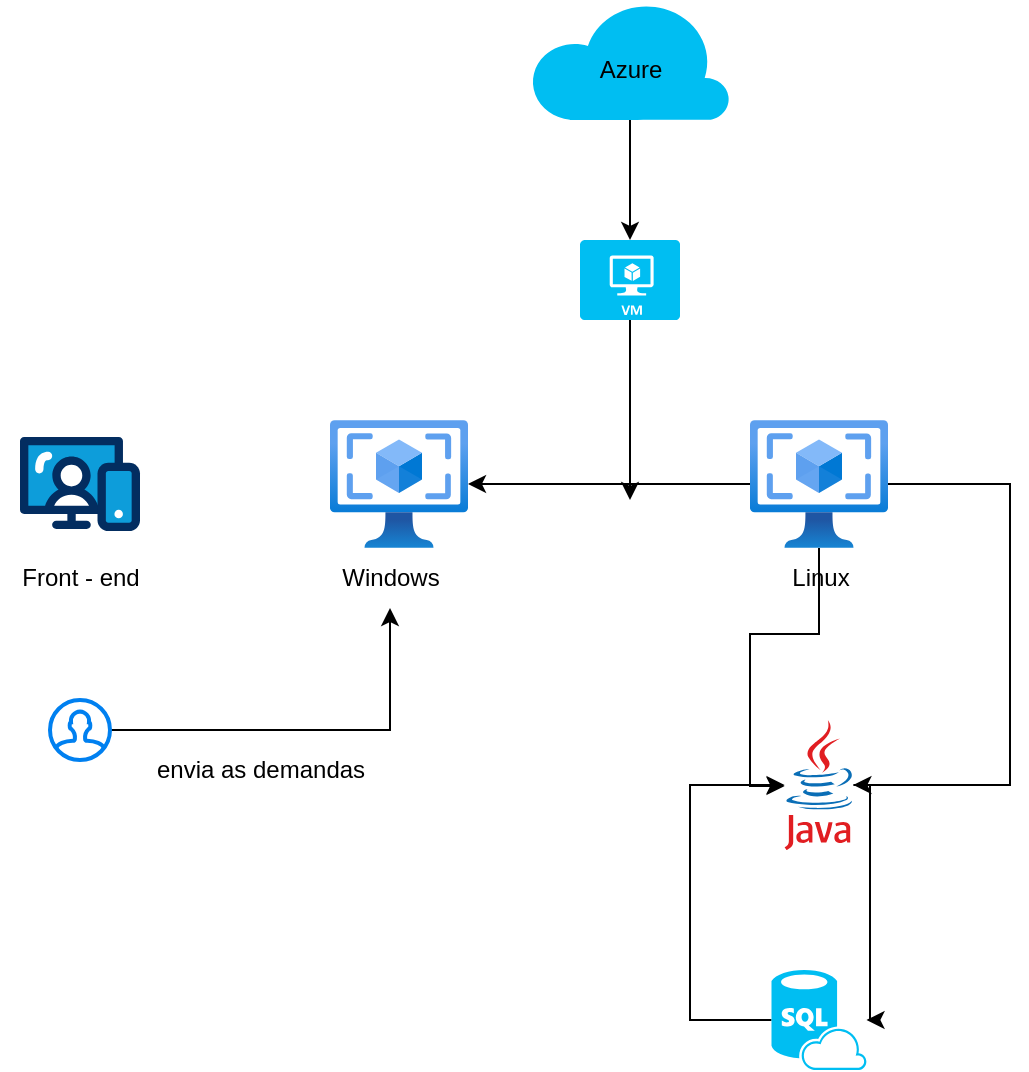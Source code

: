 <mxfile version="26.2.9">
  <diagram name="Página-1" id="ak5pwY4qbFQlxFmKS9Qd">
    <mxGraphModel dx="874" dy="473" grid="1" gridSize="10" guides="1" tooltips="1" connect="1" arrows="1" fold="1" page="1" pageScale="1" pageWidth="827" pageHeight="1169" math="0" shadow="0">
      <root>
        <mxCell id="0" />
        <mxCell id="1" parent="0" />
        <mxCell id="dv7gjXMkMvPBy9a9FrrP-4" value="" style="edgeStyle=orthogonalEdgeStyle;rounded=0;orthogonalLoop=1;jettySize=auto;html=1;" edge="1" parent="1" source="dv7gjXMkMvPBy9a9FrrP-2" target="dv7gjXMkMvPBy9a9FrrP-3">
          <mxGeometry relative="1" as="geometry" />
        </mxCell>
        <mxCell id="dv7gjXMkMvPBy9a9FrrP-2" value="" style="verticalLabelPosition=bottom;html=1;verticalAlign=top;align=center;strokeColor=none;fillColor=#00BEF2;shape=mxgraph.azure.cloud;" vertex="1" parent="1">
          <mxGeometry x="320" y="50" width="100" height="60" as="geometry" />
        </mxCell>
        <mxCell id="dv7gjXMkMvPBy9a9FrrP-9" style="edgeStyle=orthogonalEdgeStyle;rounded=0;orthogonalLoop=1;jettySize=auto;html=1;" edge="1" parent="1" source="dv7gjXMkMvPBy9a9FrrP-3">
          <mxGeometry relative="1" as="geometry">
            <mxPoint x="370" y="300" as="targetPoint" />
          </mxGeometry>
        </mxCell>
        <mxCell id="dv7gjXMkMvPBy9a9FrrP-3" value="" style="verticalLabelPosition=bottom;html=1;verticalAlign=top;align=center;strokeColor=none;fillColor=#00BEF2;shape=mxgraph.azure.virtual_machine;" vertex="1" parent="1">
          <mxGeometry x="345" y="170" width="50" height="40" as="geometry" />
        </mxCell>
        <mxCell id="dv7gjXMkMvPBy9a9FrrP-8" value="" style="edgeStyle=orthogonalEdgeStyle;rounded=0;orthogonalLoop=1;jettySize=auto;html=1;" edge="1" parent="1" source="dv7gjXMkMvPBy9a9FrrP-6" target="dv7gjXMkMvPBy9a9FrrP-7">
          <mxGeometry relative="1" as="geometry" />
        </mxCell>
        <mxCell id="dv7gjXMkMvPBy9a9FrrP-18" style="edgeStyle=orthogonalEdgeStyle;rounded=0;orthogonalLoop=1;jettySize=auto;html=1;" edge="1" parent="1" source="dv7gjXMkMvPBy9a9FrrP-6" target="dv7gjXMkMvPBy9a9FrrP-17">
          <mxGeometry relative="1" as="geometry">
            <Array as="points">
              <mxPoint x="560" y="292" />
              <mxPoint x="560" y="442.5" />
            </Array>
          </mxGeometry>
        </mxCell>
        <mxCell id="dv7gjXMkMvPBy9a9FrrP-20" style="edgeStyle=orthogonalEdgeStyle;rounded=0;orthogonalLoop=1;jettySize=auto;html=1;" edge="1" parent="1" source="dv7gjXMkMvPBy9a9FrrP-6" target="dv7gjXMkMvPBy9a9FrrP-17">
          <mxGeometry relative="1" as="geometry">
            <mxPoint x="410" y="460" as="targetPoint" />
            <Array as="points">
              <mxPoint x="465" y="367" />
              <mxPoint x="430" y="367" />
              <mxPoint x="430" y="443" />
            </Array>
          </mxGeometry>
        </mxCell>
        <mxCell id="dv7gjXMkMvPBy9a9FrrP-6" value="" style="image;aspect=fixed;html=1;points=[];align=center;fontSize=12;image=img/lib/azure2/compute/VM_Images_Classic.svg;" vertex="1" parent="1">
          <mxGeometry x="430" y="260" width="69" height="64" as="geometry" />
        </mxCell>
        <mxCell id="dv7gjXMkMvPBy9a9FrrP-7" value="" style="image;aspect=fixed;html=1;points=[];align=center;fontSize=12;image=img/lib/azure2/compute/VM_Images_Classic.svg;" vertex="1" parent="1">
          <mxGeometry x="220" y="260" width="69" height="64" as="geometry" />
        </mxCell>
        <mxCell id="dv7gjXMkMvPBy9a9FrrP-10" value="Windows" style="text;html=1;align=center;verticalAlign=middle;resizable=0;points=[];autosize=1;strokeColor=none;fillColor=none;" vertex="1" parent="1">
          <mxGeometry x="215" y="324" width="70" height="30" as="geometry" />
        </mxCell>
        <mxCell id="dv7gjXMkMvPBy9a9FrrP-11" value="Linux" style="text;html=1;align=center;verticalAlign=middle;resizable=0;points=[];autosize=1;strokeColor=none;fillColor=none;" vertex="1" parent="1">
          <mxGeometry x="439.5" y="324" width="50" height="30" as="geometry" />
        </mxCell>
        <mxCell id="dv7gjXMkMvPBy9a9FrrP-13" value="" style="edgeStyle=orthogonalEdgeStyle;rounded=0;orthogonalLoop=1;jettySize=auto;html=1;" edge="1" parent="1" source="dv7gjXMkMvPBy9a9FrrP-12" target="dv7gjXMkMvPBy9a9FrrP-10">
          <mxGeometry relative="1" as="geometry" />
        </mxCell>
        <mxCell id="dv7gjXMkMvPBy9a9FrrP-12" value="" style="html=1;verticalLabelPosition=bottom;align=center;labelBackgroundColor=#ffffff;verticalAlign=top;strokeWidth=2;strokeColor=#0080F0;shadow=0;dashed=0;shape=mxgraph.ios7.icons.user;" vertex="1" parent="1">
          <mxGeometry x="80" y="400" width="30" height="30" as="geometry" />
        </mxCell>
        <mxCell id="dv7gjXMkMvPBy9a9FrrP-14" value="envia as demandas" style="text;html=1;align=center;verticalAlign=middle;resizable=0;points=[];autosize=1;strokeColor=none;fillColor=none;" vertex="1" parent="1">
          <mxGeometry x="120" y="420" width="130" height="30" as="geometry" />
        </mxCell>
        <mxCell id="dv7gjXMkMvPBy9a9FrrP-15" value="" style="verticalLabelPosition=bottom;aspect=fixed;html=1;shape=mxgraph.salesforce.web;" vertex="1" parent="1">
          <mxGeometry x="65" y="268.3" width="60" height="47.4" as="geometry" />
        </mxCell>
        <mxCell id="dv7gjXMkMvPBy9a9FrrP-16" value="Azure" style="text;html=1;align=center;verticalAlign=middle;resizable=0;points=[];autosize=1;strokeColor=none;fillColor=none;" vertex="1" parent="1">
          <mxGeometry x="345" y="70" width="50" height="30" as="geometry" />
        </mxCell>
        <mxCell id="dv7gjXMkMvPBy9a9FrrP-23" value="" style="edgeStyle=orthogonalEdgeStyle;rounded=0;orthogonalLoop=1;jettySize=auto;html=1;" edge="1" parent="1" source="dv7gjXMkMvPBy9a9FrrP-17" target="dv7gjXMkMvPBy9a9FrrP-22">
          <mxGeometry relative="1" as="geometry">
            <Array as="points">
              <mxPoint x="490" y="442.5" />
              <mxPoint x="490" y="560" />
            </Array>
          </mxGeometry>
        </mxCell>
        <mxCell id="dv7gjXMkMvPBy9a9FrrP-17" value="" style="dashed=0;outlineConnect=0;html=1;align=center;labelPosition=center;verticalLabelPosition=bottom;verticalAlign=top;shape=mxgraph.weblogos.java" vertex="1" parent="1">
          <mxGeometry x="447.3" y="410" width="34.4" height="65" as="geometry" />
        </mxCell>
        <mxCell id="dv7gjXMkMvPBy9a9FrrP-24" style="edgeStyle=orthogonalEdgeStyle;rounded=0;orthogonalLoop=1;jettySize=auto;html=1;" edge="1" parent="1" source="dv7gjXMkMvPBy9a9FrrP-22" target="dv7gjXMkMvPBy9a9FrrP-17">
          <mxGeometry relative="1" as="geometry">
            <Array as="points">
              <mxPoint x="400" y="560" />
              <mxPoint x="400" y="442.5" />
            </Array>
          </mxGeometry>
        </mxCell>
        <mxCell id="dv7gjXMkMvPBy9a9FrrP-22" value="" style="verticalLabelPosition=bottom;html=1;verticalAlign=top;align=center;strokeColor=none;fillColor=#00BEF2;shape=mxgraph.azure.sql_database_sql_azure;" vertex="1" parent="1">
          <mxGeometry x="440.75" y="535" width="47.5" height="50" as="geometry" />
        </mxCell>
        <mxCell id="dv7gjXMkMvPBy9a9FrrP-26" value="Front - end" style="text;html=1;align=center;verticalAlign=middle;resizable=0;points=[];autosize=1;strokeColor=none;fillColor=none;" vertex="1" parent="1">
          <mxGeometry x="55" y="324" width="80" height="30" as="geometry" />
        </mxCell>
      </root>
    </mxGraphModel>
  </diagram>
</mxfile>
